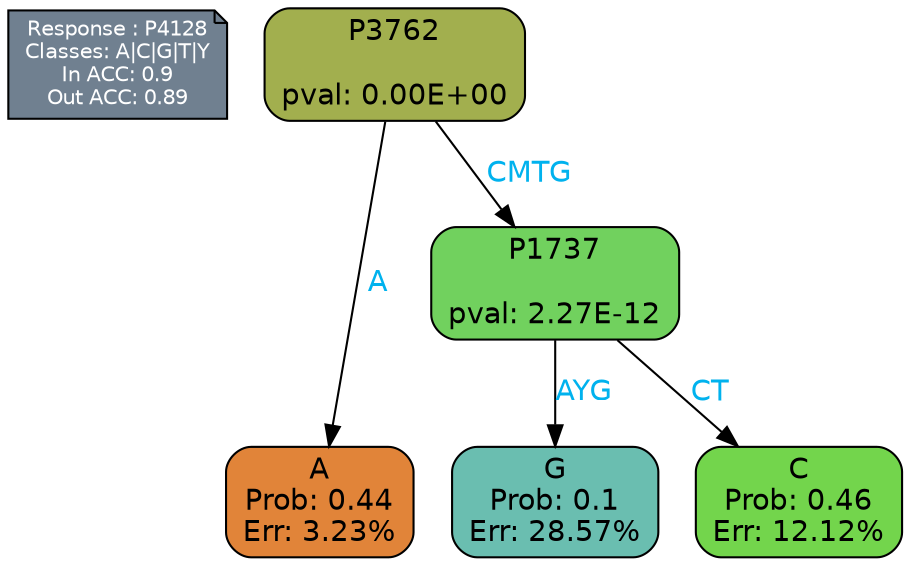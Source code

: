 digraph Tree {
node [shape=box, style="filled, rounded", color="black", fontname=helvetica] ;
graph [ranksep=equally, splines=polylines, bgcolor=transparent, dpi=600] ;
edge [fontname=helvetica] ;
LEGEND [label="Response : P4128
Classes: A|C|G|T|Y
In ACC: 0.9
Out ACC: 0.89
",shape=note,align=left,style=filled,fillcolor="slategray",fontcolor="white",fontsize=10];1 [label="P3762

pval: 0.00E+00", fillcolor="#a2af4e"] ;
2 [label="A
Prob: 0.44
Err: 3.23%", fillcolor="#e18439"] ;
3 [label="P1737

pval: 2.27E-12", fillcolor="#71d15e"] ;
4 [label="G
Prob: 0.1
Err: 28.57%", fillcolor="#6abeb0"] ;
5 [label="C
Prob: 0.46
Err: 12.12%", fillcolor="#73d54c"] ;
1 -> 2 [label="A",fontcolor=deepskyblue2] ;
1 -> 3 [label="CMTG",fontcolor=deepskyblue2] ;
3 -> 4 [label="AYG",fontcolor=deepskyblue2] ;
3 -> 5 [label="CT",fontcolor=deepskyblue2] ;
{rank = same; 2;4;5;}{rank = same; LEGEND;1;}}